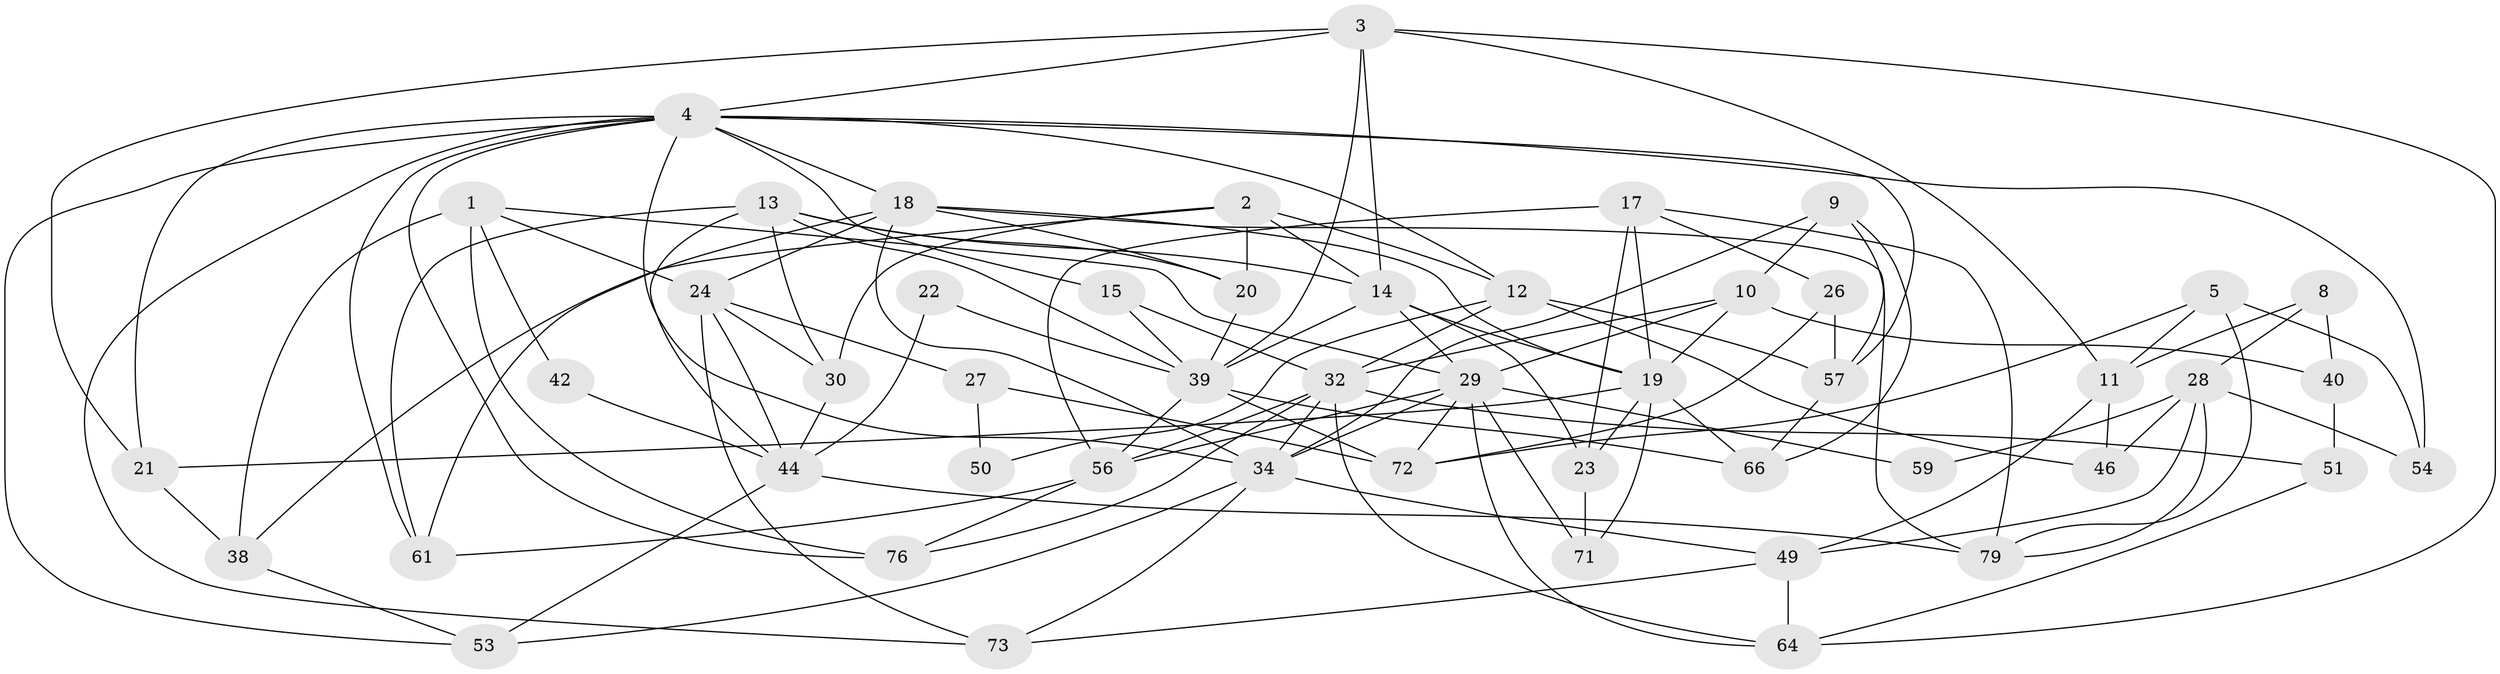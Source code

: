 // original degree distribution, {4: 0.345679012345679, 5: 0.1728395061728395, 9: 0.012345679012345678, 3: 0.20987654320987653, 2: 0.14814814814814814, 6: 0.07407407407407407, 8: 0.012345679012345678, 7: 0.024691358024691357}
// Generated by graph-tools (version 1.1) at 2025/41/03/06/25 10:41:56]
// undirected, 50 vertices, 122 edges
graph export_dot {
graph [start="1"]
  node [color=gray90,style=filled];
  1 [super="+7"];
  2 [super="+69"];
  3 [super="+6"];
  4 [super="+35"];
  5;
  8;
  9 [super="+75"];
  10 [super="+16"];
  11 [super="+52"];
  12 [super="+48"];
  13 [super="+25"];
  14 [super="+37"];
  15;
  17 [super="+65"];
  18 [super="+31"];
  19 [super="+41"];
  20 [super="+77"];
  21 [super="+58"];
  22;
  23;
  24 [super="+36"];
  26 [super="+70"];
  27 [super="+33"];
  28 [super="+55"];
  29 [super="+62"];
  30;
  32 [super="+43"];
  34 [super="+45"];
  38;
  39 [super="+81"];
  40 [super="+47"];
  42;
  44 [super="+67"];
  46;
  49 [super="+63"];
  50;
  51;
  53 [super="+74"];
  54 [super="+68"];
  56 [super="+60"];
  57 [super="+78"];
  59;
  61;
  64;
  66;
  71;
  72 [super="+80"];
  73;
  76;
  79;
  1 -- 29;
  1 -- 24;
  1 -- 38;
  1 -- 42;
  1 -- 76;
  2 -- 38;
  2 -- 30;
  2 -- 12;
  2 -- 20;
  2 -- 14;
  3 -- 39;
  3 -- 14;
  3 -- 64;
  3 -- 4;
  3 -- 21;
  3 -- 11;
  4 -- 34;
  4 -- 15;
  4 -- 21;
  4 -- 54;
  4 -- 57;
  4 -- 61;
  4 -- 76;
  4 -- 18;
  4 -- 73;
  4 -- 12;
  4 -- 53;
  5 -- 11;
  5 -- 79;
  5 -- 54;
  5 -- 72;
  8 -- 40 [weight=2];
  8 -- 28;
  8 -- 11;
  9 -- 34;
  9 -- 66;
  9 -- 57;
  9 -- 10;
  10 -- 32;
  10 -- 19;
  10 -- 29;
  10 -- 40;
  11 -- 46;
  11 -- 49;
  12 -- 57;
  12 -- 46;
  12 -- 32;
  12 -- 50;
  13 -- 39;
  13 -- 61;
  13 -- 20;
  13 -- 30;
  13 -- 44;
  13 -- 14;
  14 -- 23;
  14 -- 29;
  14 -- 39;
  14 -- 19;
  15 -- 39;
  15 -- 32;
  17 -- 23 [weight=2];
  17 -- 19;
  17 -- 79;
  17 -- 26;
  17 -- 56;
  18 -- 61;
  18 -- 20;
  18 -- 19;
  18 -- 34;
  18 -- 24;
  18 -- 79;
  19 -- 23;
  19 -- 66;
  19 -- 71;
  19 -- 21;
  20 -- 39;
  21 -- 38;
  22 -- 44;
  22 -- 39;
  23 -- 71;
  24 -- 30;
  24 -- 73;
  24 -- 44;
  24 -- 27;
  26 -- 57;
  26 -- 72;
  27 -- 50;
  27 -- 72;
  28 -- 49;
  28 -- 59;
  28 -- 46;
  28 -- 79;
  28 -- 54;
  29 -- 56;
  29 -- 71;
  29 -- 64;
  29 -- 72;
  29 -- 59;
  29 -- 34;
  30 -- 44;
  32 -- 56;
  32 -- 64;
  32 -- 34;
  32 -- 51;
  32 -- 76;
  34 -- 49;
  34 -- 73;
  34 -- 53;
  38 -- 53;
  39 -- 66;
  39 -- 56;
  39 -- 72;
  40 -- 51;
  42 -- 44;
  44 -- 79;
  44 -- 53;
  49 -- 73;
  49 -- 64;
  51 -- 64;
  56 -- 76;
  56 -- 61;
  57 -- 66;
}
